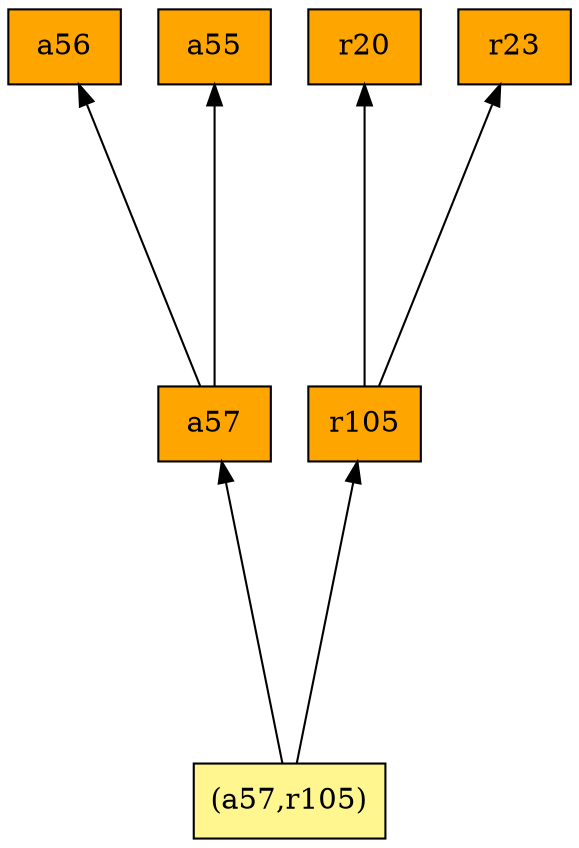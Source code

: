 digraph G {
rankdir=BT;ranksep="2.0";
"(a57,r105)" [shape=record,fillcolor=khaki1,style=filled,label="{(a57,r105)}"];
"r20" [shape=record,fillcolor=orange,style=filled,label="{r20}"];
"a57" [shape=record,fillcolor=orange,style=filled,label="{a57}"];
"a56" [shape=record,fillcolor=orange,style=filled,label="{a56}"];
"r105" [shape=record,fillcolor=orange,style=filled,label="{r105}"];
"a55" [shape=record,fillcolor=orange,style=filled,label="{a55}"];
"r23" [shape=record,fillcolor=orange,style=filled,label="{r23}"];
"(a57,r105)" -> "a57"
"(a57,r105)" -> "r105"
"a57" -> "a56"
"a57" -> "a55"
"r105" -> "r20"
"r105" -> "r23"
}